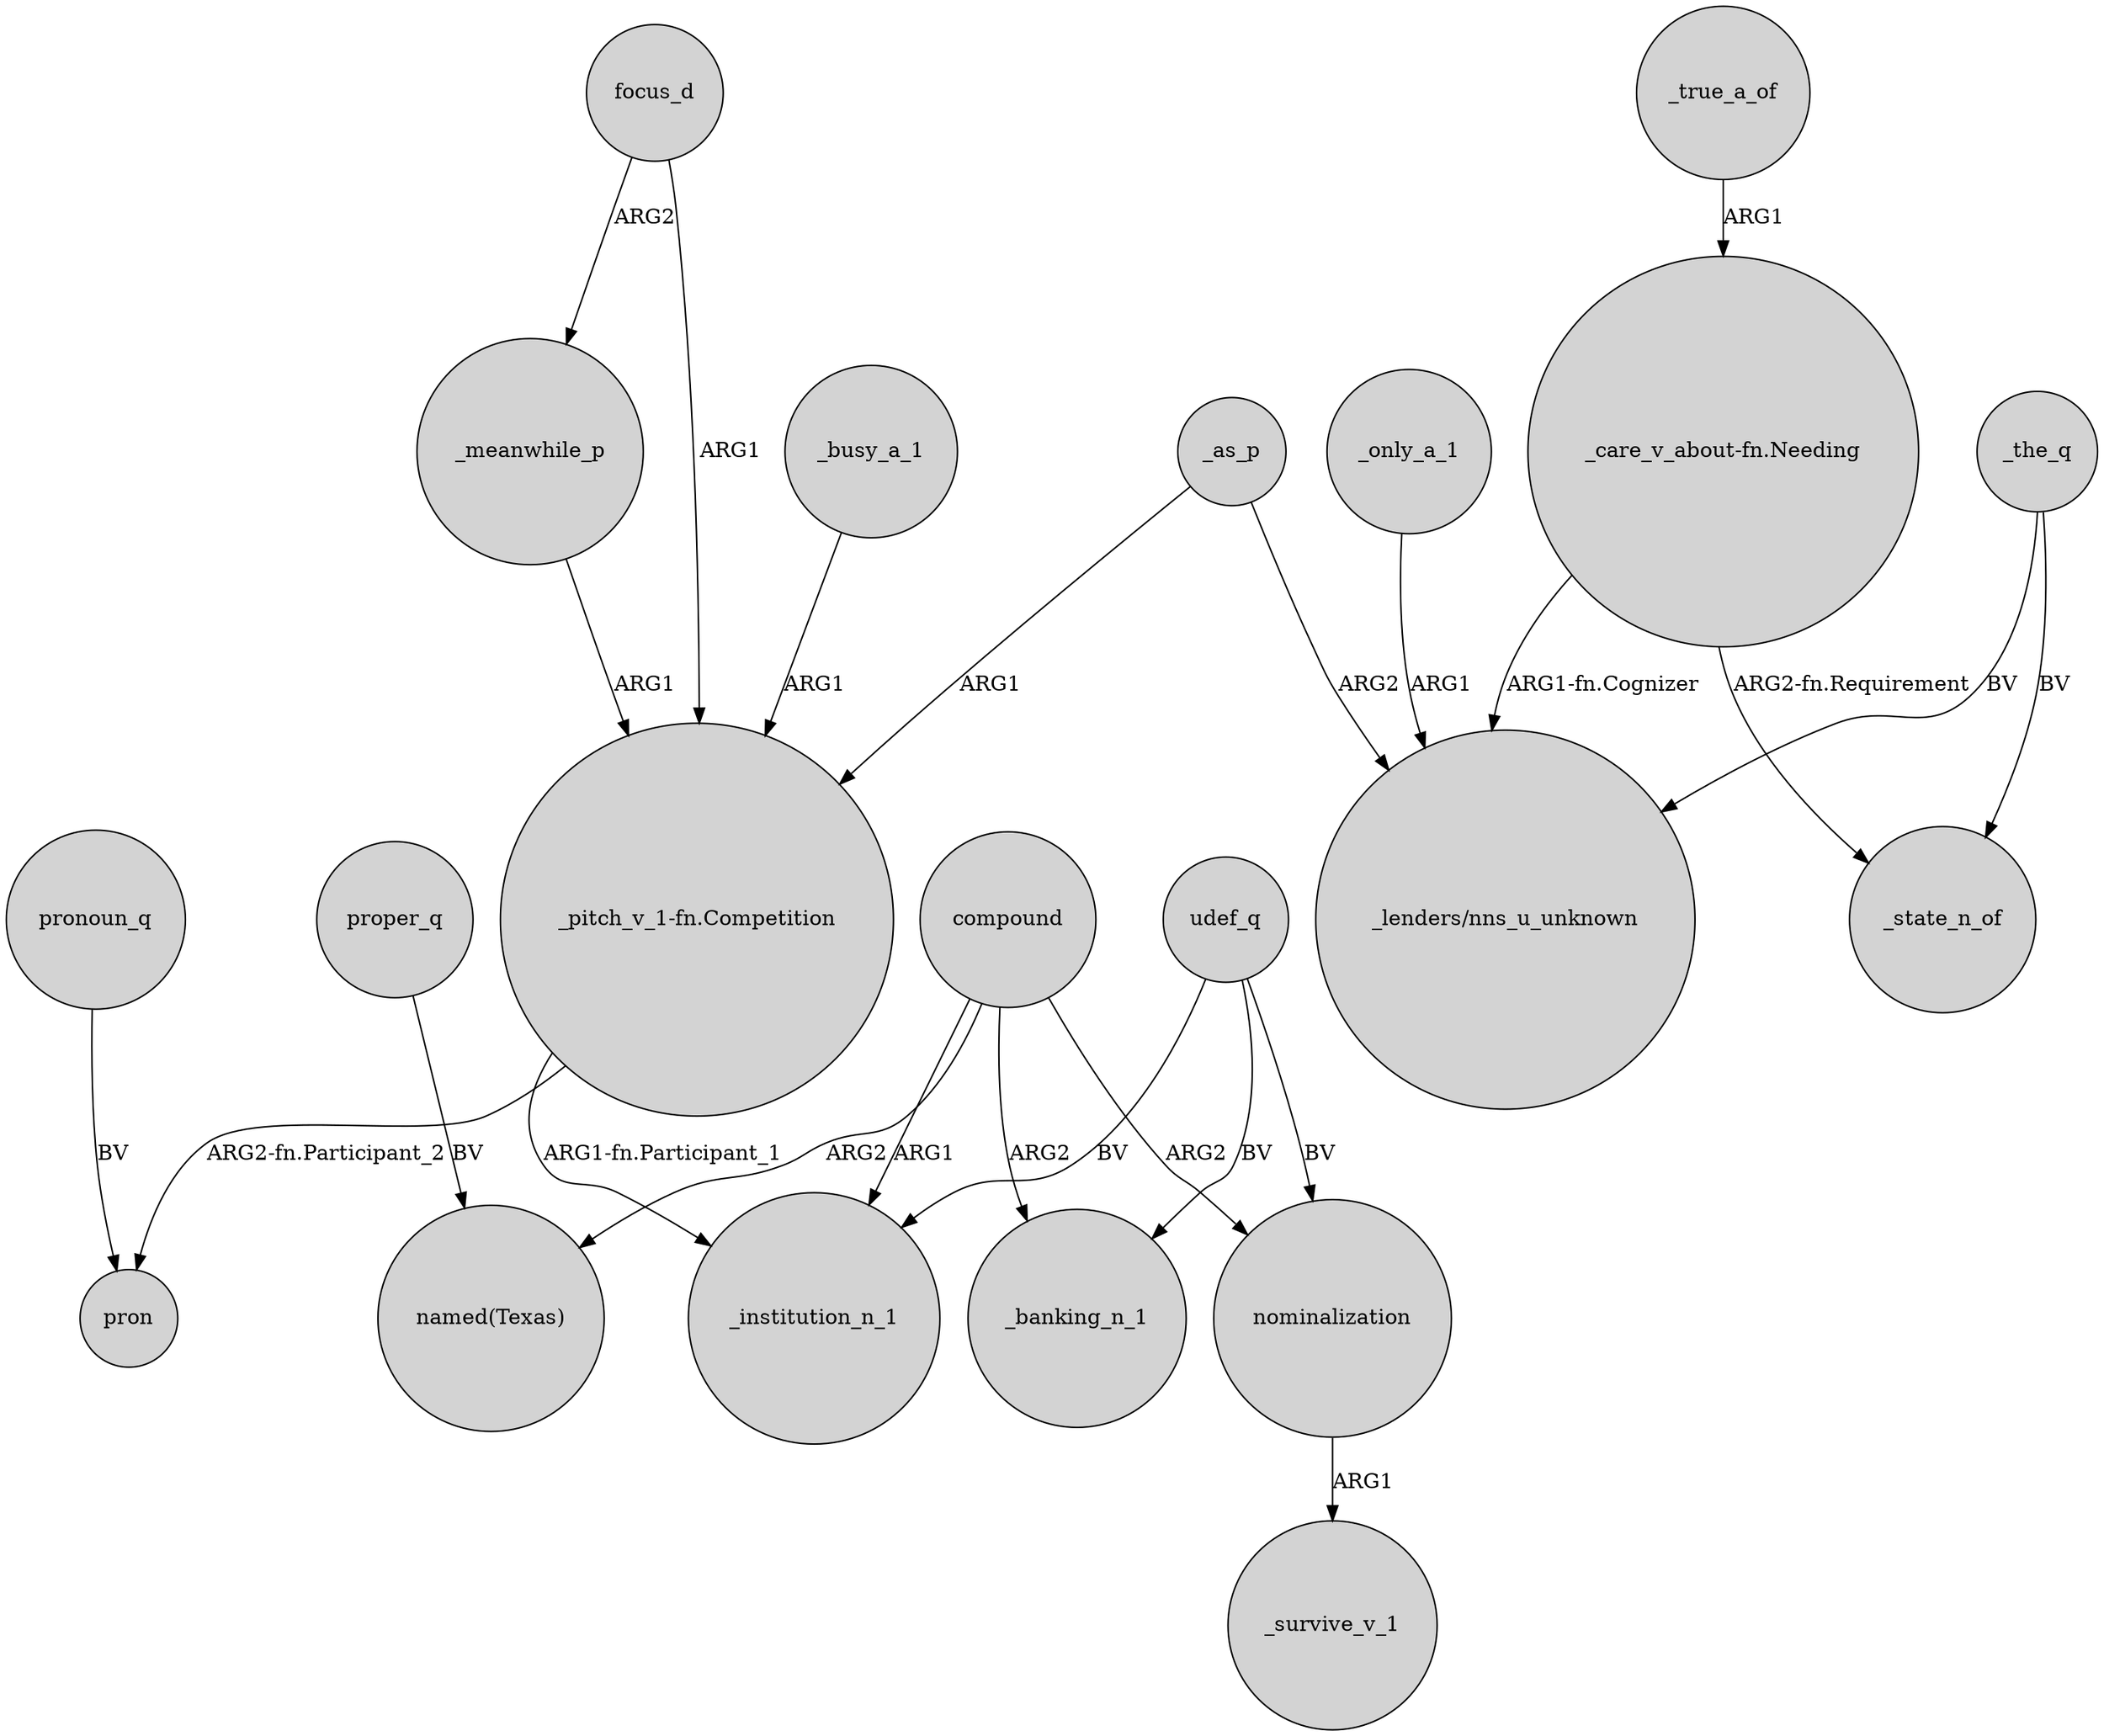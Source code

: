 digraph {
	node [shape=circle style=filled]
	proper_q -> "named(Texas)" [label=BV]
	"_pitch_v_1-fn.Competition" -> pron [label="ARG2-fn.Participant_2"]
	"_pitch_v_1-fn.Competition" -> _institution_n_1 [label="ARG1-fn.Participant_1"]
	compound -> _institution_n_1 [label=ARG1]
	_the_q -> _state_n_of [label=BV]
	_only_a_1 -> "_lenders/nns_u_unknown" [label=ARG1]
	udef_q -> nominalization [label=BV]
	compound -> "named(Texas)" [label=ARG2]
	_busy_a_1 -> "_pitch_v_1-fn.Competition" [label=ARG1]
	_the_q -> "_lenders/nns_u_unknown" [label=BV]
	compound -> nominalization [label=ARG2]
	pronoun_q -> pron [label=BV]
	_as_p -> "_lenders/nns_u_unknown" [label=ARG2]
	_as_p -> "_pitch_v_1-fn.Competition" [label=ARG1]
	nominalization -> _survive_v_1 [label=ARG1]
	focus_d -> _meanwhile_p [label=ARG2]
	udef_q -> _banking_n_1 [label=BV]
	compound -> _banking_n_1 [label=ARG2]
	"_care_v_about-fn.Needing" -> "_lenders/nns_u_unknown" [label="ARG1-fn.Cognizer"]
	udef_q -> _institution_n_1 [label=BV]
	_meanwhile_p -> "_pitch_v_1-fn.Competition" [label=ARG1]
	"_care_v_about-fn.Needing" -> _state_n_of [label="ARG2-fn.Requirement"]
	_true_a_of -> "_care_v_about-fn.Needing" [label=ARG1]
	focus_d -> "_pitch_v_1-fn.Competition" [label=ARG1]
}
